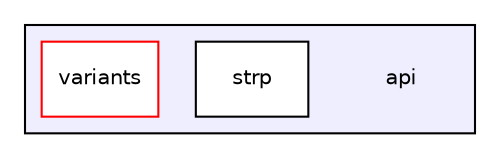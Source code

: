 digraph "api" {
  compound=true
  node [ fontsize="10", fontname="Helvetica"];
  edge [ labelfontsize="10", labelfontname="Helvetica"];
  subgraph clusterdir_0188a3e6da905bc60aceb35bf790b8c9 {
    graph [ bgcolor="#eeeeff", pencolor="black", label="" URL="dir_0188a3e6da905bc60aceb35bf790b8c9.html"];
    dir_0188a3e6da905bc60aceb35bf790b8c9 [shape=plaintext label="api"];
    dir_b542e30cfb16eadf37e3dcc698c1cad3 [shape=box label="strp" color="black" fillcolor="white" style="filled" URL="dir_b542e30cfb16eadf37e3dcc698c1cad3.html"];
    dir_1e50bbf2a309bb153269d539d1c274d0 [shape=box label="variants" color="red" fillcolor="white" style="filled" URL="dir_1e50bbf2a309bb153269d539d1c274d0.html"];
  }
}
